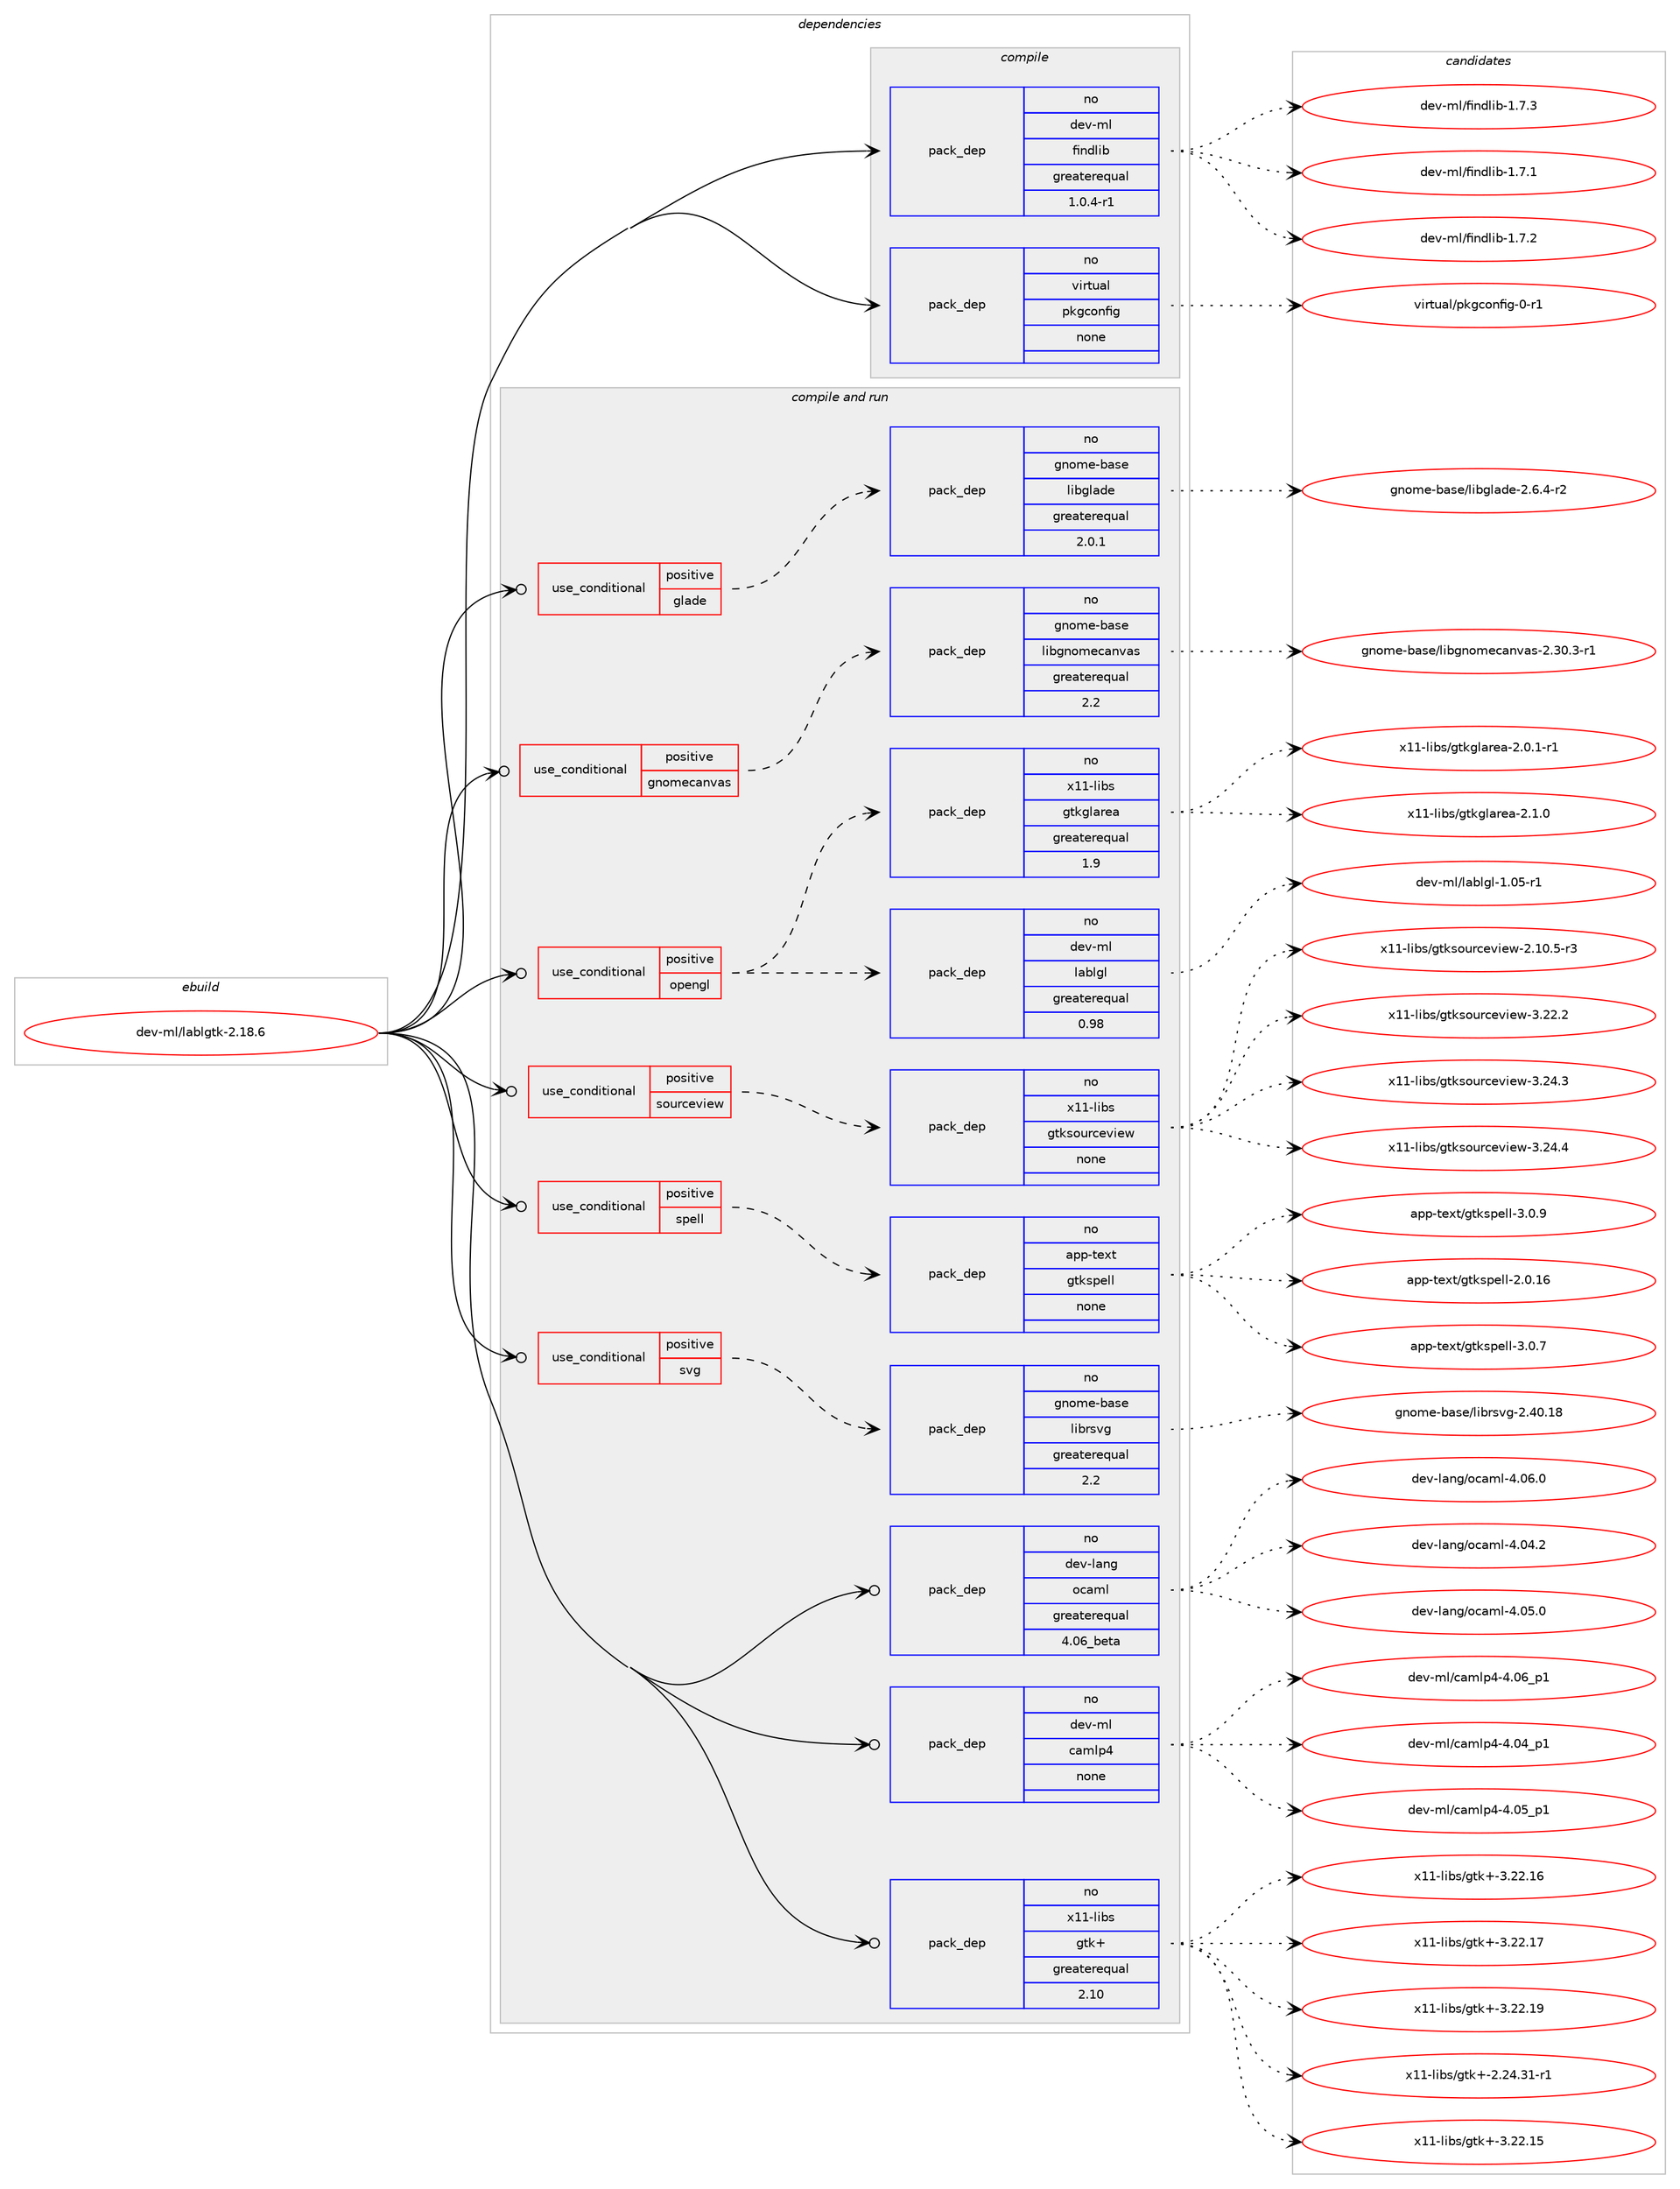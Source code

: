 digraph prolog {

# *************
# Graph options
# *************

newrank=true;
concentrate=true;
compound=true;
graph [rankdir=LR,fontname=Helvetica,fontsize=10,ranksep=1.5];#, ranksep=2.5, nodesep=0.2];
edge  [arrowhead=vee];
node  [fontname=Helvetica,fontsize=10];

# **********
# The ebuild
# **********

subgraph cluster_leftcol {
color=gray;
rank=same;
label=<<i>ebuild</i>>;
id [label="dev-ml/lablgtk-2.18.6", color=red, width=4, href="../dev-ml/lablgtk-2.18.6.svg"];
}

# ****************
# The dependencies
# ****************

subgraph cluster_midcol {
color=gray;
label=<<i>dependencies</i>>;
subgraph cluster_compile {
fillcolor="#eeeeee";
style=filled;
label=<<i>compile</i>>;
subgraph pack92510 {
dependency122640 [label=<<TABLE BORDER="0" CELLBORDER="1" CELLSPACING="0" CELLPADDING="4" WIDTH="220"><TR><TD ROWSPAN="6" CELLPADDING="30">pack_dep</TD></TR><TR><TD WIDTH="110">no</TD></TR><TR><TD>dev-ml</TD></TR><TR><TD>findlib</TD></TR><TR><TD>greaterequal</TD></TR><TR><TD>1.0.4-r1</TD></TR></TABLE>>, shape=none, color=blue];
}
id:e -> dependency122640:w [weight=20,style="solid",arrowhead="vee"];
subgraph pack92511 {
dependency122641 [label=<<TABLE BORDER="0" CELLBORDER="1" CELLSPACING="0" CELLPADDING="4" WIDTH="220"><TR><TD ROWSPAN="6" CELLPADDING="30">pack_dep</TD></TR><TR><TD WIDTH="110">no</TD></TR><TR><TD>virtual</TD></TR><TR><TD>pkgconfig</TD></TR><TR><TD>none</TD></TR><TR><TD></TD></TR></TABLE>>, shape=none, color=blue];
}
id:e -> dependency122641:w [weight=20,style="solid",arrowhead="vee"];
}
subgraph cluster_compileandrun {
fillcolor="#eeeeee";
style=filled;
label=<<i>compile and run</i>>;
subgraph cond26502 {
dependency122642 [label=<<TABLE BORDER="0" CELLBORDER="1" CELLSPACING="0" CELLPADDING="4"><TR><TD ROWSPAN="3" CELLPADDING="10">use_conditional</TD></TR><TR><TD>positive</TD></TR><TR><TD>glade</TD></TR></TABLE>>, shape=none, color=red];
subgraph pack92512 {
dependency122643 [label=<<TABLE BORDER="0" CELLBORDER="1" CELLSPACING="0" CELLPADDING="4" WIDTH="220"><TR><TD ROWSPAN="6" CELLPADDING="30">pack_dep</TD></TR><TR><TD WIDTH="110">no</TD></TR><TR><TD>gnome-base</TD></TR><TR><TD>libglade</TD></TR><TR><TD>greaterequal</TD></TR><TR><TD>2.0.1</TD></TR></TABLE>>, shape=none, color=blue];
}
dependency122642:e -> dependency122643:w [weight=20,style="dashed",arrowhead="vee"];
}
id:e -> dependency122642:w [weight=20,style="solid",arrowhead="odotvee"];
subgraph cond26503 {
dependency122644 [label=<<TABLE BORDER="0" CELLBORDER="1" CELLSPACING="0" CELLPADDING="4"><TR><TD ROWSPAN="3" CELLPADDING="10">use_conditional</TD></TR><TR><TD>positive</TD></TR><TR><TD>gnomecanvas</TD></TR></TABLE>>, shape=none, color=red];
subgraph pack92513 {
dependency122645 [label=<<TABLE BORDER="0" CELLBORDER="1" CELLSPACING="0" CELLPADDING="4" WIDTH="220"><TR><TD ROWSPAN="6" CELLPADDING="30">pack_dep</TD></TR><TR><TD WIDTH="110">no</TD></TR><TR><TD>gnome-base</TD></TR><TR><TD>libgnomecanvas</TD></TR><TR><TD>greaterequal</TD></TR><TR><TD>2.2</TD></TR></TABLE>>, shape=none, color=blue];
}
dependency122644:e -> dependency122645:w [weight=20,style="dashed",arrowhead="vee"];
}
id:e -> dependency122644:w [weight=20,style="solid",arrowhead="odotvee"];
subgraph cond26504 {
dependency122646 [label=<<TABLE BORDER="0" CELLBORDER="1" CELLSPACING="0" CELLPADDING="4"><TR><TD ROWSPAN="3" CELLPADDING="10">use_conditional</TD></TR><TR><TD>positive</TD></TR><TR><TD>opengl</TD></TR></TABLE>>, shape=none, color=red];
subgraph pack92514 {
dependency122647 [label=<<TABLE BORDER="0" CELLBORDER="1" CELLSPACING="0" CELLPADDING="4" WIDTH="220"><TR><TD ROWSPAN="6" CELLPADDING="30">pack_dep</TD></TR><TR><TD WIDTH="110">no</TD></TR><TR><TD>dev-ml</TD></TR><TR><TD>lablgl</TD></TR><TR><TD>greaterequal</TD></TR><TR><TD>0.98</TD></TR></TABLE>>, shape=none, color=blue];
}
dependency122646:e -> dependency122647:w [weight=20,style="dashed",arrowhead="vee"];
subgraph pack92515 {
dependency122648 [label=<<TABLE BORDER="0" CELLBORDER="1" CELLSPACING="0" CELLPADDING="4" WIDTH="220"><TR><TD ROWSPAN="6" CELLPADDING="30">pack_dep</TD></TR><TR><TD WIDTH="110">no</TD></TR><TR><TD>x11-libs</TD></TR><TR><TD>gtkglarea</TD></TR><TR><TD>greaterequal</TD></TR><TR><TD>1.9</TD></TR></TABLE>>, shape=none, color=blue];
}
dependency122646:e -> dependency122648:w [weight=20,style="dashed",arrowhead="vee"];
}
id:e -> dependency122646:w [weight=20,style="solid",arrowhead="odotvee"];
subgraph cond26505 {
dependency122649 [label=<<TABLE BORDER="0" CELLBORDER="1" CELLSPACING="0" CELLPADDING="4"><TR><TD ROWSPAN="3" CELLPADDING="10">use_conditional</TD></TR><TR><TD>positive</TD></TR><TR><TD>sourceview</TD></TR></TABLE>>, shape=none, color=red];
subgraph pack92516 {
dependency122650 [label=<<TABLE BORDER="0" CELLBORDER="1" CELLSPACING="0" CELLPADDING="4" WIDTH="220"><TR><TD ROWSPAN="6" CELLPADDING="30">pack_dep</TD></TR><TR><TD WIDTH="110">no</TD></TR><TR><TD>x11-libs</TD></TR><TR><TD>gtksourceview</TD></TR><TR><TD>none</TD></TR><TR><TD></TD></TR></TABLE>>, shape=none, color=blue];
}
dependency122649:e -> dependency122650:w [weight=20,style="dashed",arrowhead="vee"];
}
id:e -> dependency122649:w [weight=20,style="solid",arrowhead="odotvee"];
subgraph cond26506 {
dependency122651 [label=<<TABLE BORDER="0" CELLBORDER="1" CELLSPACING="0" CELLPADDING="4"><TR><TD ROWSPAN="3" CELLPADDING="10">use_conditional</TD></TR><TR><TD>positive</TD></TR><TR><TD>spell</TD></TR></TABLE>>, shape=none, color=red];
subgraph pack92517 {
dependency122652 [label=<<TABLE BORDER="0" CELLBORDER="1" CELLSPACING="0" CELLPADDING="4" WIDTH="220"><TR><TD ROWSPAN="6" CELLPADDING="30">pack_dep</TD></TR><TR><TD WIDTH="110">no</TD></TR><TR><TD>app-text</TD></TR><TR><TD>gtkspell</TD></TR><TR><TD>none</TD></TR><TR><TD></TD></TR></TABLE>>, shape=none, color=blue];
}
dependency122651:e -> dependency122652:w [weight=20,style="dashed",arrowhead="vee"];
}
id:e -> dependency122651:w [weight=20,style="solid",arrowhead="odotvee"];
subgraph cond26507 {
dependency122653 [label=<<TABLE BORDER="0" CELLBORDER="1" CELLSPACING="0" CELLPADDING="4"><TR><TD ROWSPAN="3" CELLPADDING="10">use_conditional</TD></TR><TR><TD>positive</TD></TR><TR><TD>svg</TD></TR></TABLE>>, shape=none, color=red];
subgraph pack92518 {
dependency122654 [label=<<TABLE BORDER="0" CELLBORDER="1" CELLSPACING="0" CELLPADDING="4" WIDTH="220"><TR><TD ROWSPAN="6" CELLPADDING="30">pack_dep</TD></TR><TR><TD WIDTH="110">no</TD></TR><TR><TD>gnome-base</TD></TR><TR><TD>librsvg</TD></TR><TR><TD>greaterequal</TD></TR><TR><TD>2.2</TD></TR></TABLE>>, shape=none, color=blue];
}
dependency122653:e -> dependency122654:w [weight=20,style="dashed",arrowhead="vee"];
}
id:e -> dependency122653:w [weight=20,style="solid",arrowhead="odotvee"];
subgraph pack92519 {
dependency122655 [label=<<TABLE BORDER="0" CELLBORDER="1" CELLSPACING="0" CELLPADDING="4" WIDTH="220"><TR><TD ROWSPAN="6" CELLPADDING="30">pack_dep</TD></TR><TR><TD WIDTH="110">no</TD></TR><TR><TD>dev-lang</TD></TR><TR><TD>ocaml</TD></TR><TR><TD>greaterequal</TD></TR><TR><TD>4.06_beta</TD></TR></TABLE>>, shape=none, color=blue];
}
id:e -> dependency122655:w [weight=20,style="solid",arrowhead="odotvee"];
subgraph pack92520 {
dependency122656 [label=<<TABLE BORDER="0" CELLBORDER="1" CELLSPACING="0" CELLPADDING="4" WIDTH="220"><TR><TD ROWSPAN="6" CELLPADDING="30">pack_dep</TD></TR><TR><TD WIDTH="110">no</TD></TR><TR><TD>dev-ml</TD></TR><TR><TD>camlp4</TD></TR><TR><TD>none</TD></TR><TR><TD></TD></TR></TABLE>>, shape=none, color=blue];
}
id:e -> dependency122656:w [weight=20,style="solid",arrowhead="odotvee"];
subgraph pack92521 {
dependency122657 [label=<<TABLE BORDER="0" CELLBORDER="1" CELLSPACING="0" CELLPADDING="4" WIDTH="220"><TR><TD ROWSPAN="6" CELLPADDING="30">pack_dep</TD></TR><TR><TD WIDTH="110">no</TD></TR><TR><TD>x11-libs</TD></TR><TR><TD>gtk+</TD></TR><TR><TD>greaterequal</TD></TR><TR><TD>2.10</TD></TR></TABLE>>, shape=none, color=blue];
}
id:e -> dependency122657:w [weight=20,style="solid",arrowhead="odotvee"];
}
subgraph cluster_run {
fillcolor="#eeeeee";
style=filled;
label=<<i>run</i>>;
}
}

# **************
# The candidates
# **************

subgraph cluster_choices {
rank=same;
color=gray;
label=<<i>candidates</i>>;

subgraph choice92510 {
color=black;
nodesep=1;
choice100101118451091084710210511010010810598454946554649 [label="dev-ml/findlib-1.7.1", color=red, width=4,href="../dev-ml/findlib-1.7.1.svg"];
choice100101118451091084710210511010010810598454946554650 [label="dev-ml/findlib-1.7.2", color=red, width=4,href="../dev-ml/findlib-1.7.2.svg"];
choice100101118451091084710210511010010810598454946554651 [label="dev-ml/findlib-1.7.3", color=red, width=4,href="../dev-ml/findlib-1.7.3.svg"];
dependency122640:e -> choice100101118451091084710210511010010810598454946554649:w [style=dotted,weight="100"];
dependency122640:e -> choice100101118451091084710210511010010810598454946554650:w [style=dotted,weight="100"];
dependency122640:e -> choice100101118451091084710210511010010810598454946554651:w [style=dotted,weight="100"];
}
subgraph choice92511 {
color=black;
nodesep=1;
choice11810511411611797108471121071039911111010210510345484511449 [label="virtual/pkgconfig-0-r1", color=red, width=4,href="../virtual/pkgconfig-0-r1.svg"];
dependency122641:e -> choice11810511411611797108471121071039911111010210510345484511449:w [style=dotted,weight="100"];
}
subgraph choice92512 {
color=black;
nodesep=1;
choice1031101111091014598971151014710810598103108971001014550465446524511450 [label="gnome-base/libglade-2.6.4-r2", color=red, width=4,href="../gnome-base/libglade-2.6.4-r2.svg"];
dependency122643:e -> choice1031101111091014598971151014710810598103108971001014550465446524511450:w [style=dotted,weight="100"];
}
subgraph choice92513 {
color=black;
nodesep=1;
choice1031101111091014598971151014710810598103110111109101999711011897115455046514846514511449 [label="gnome-base/libgnomecanvas-2.30.3-r1", color=red, width=4,href="../gnome-base/libgnomecanvas-2.30.3-r1.svg"];
dependency122645:e -> choice1031101111091014598971151014710810598103110111109101999711011897115455046514846514511449:w [style=dotted,weight="100"];
}
subgraph choice92514 {
color=black;
nodesep=1;
choice1001011184510910847108979810810310845494648534511449 [label="dev-ml/lablgl-1.05-r1", color=red, width=4,href="../dev-ml/lablgl-1.05-r1.svg"];
dependency122647:e -> choice1001011184510910847108979810810310845494648534511449:w [style=dotted,weight="100"];
}
subgraph choice92515 {
color=black;
nodesep=1;
choice120494945108105981154710311610710310897114101974550464846494511449 [label="x11-libs/gtkglarea-2.0.1-r1", color=red, width=4,href="../x11-libs/gtkglarea-2.0.1-r1.svg"];
choice12049494510810598115471031161071031089711410197455046494648 [label="x11-libs/gtkglarea-2.1.0", color=red, width=4,href="../x11-libs/gtkglarea-2.1.0.svg"];
dependency122648:e -> choice120494945108105981154710311610710310897114101974550464846494511449:w [style=dotted,weight="100"];
dependency122648:e -> choice12049494510810598115471031161071031089711410197455046494648:w [style=dotted,weight="100"];
}
subgraph choice92516 {
color=black;
nodesep=1;
choice120494945108105981154710311610711511111711499101118105101119455046494846534511451 [label="x11-libs/gtksourceview-2.10.5-r3", color=red, width=4,href="../x11-libs/gtksourceview-2.10.5-r3.svg"];
choice12049494510810598115471031161071151111171149910111810510111945514650504650 [label="x11-libs/gtksourceview-3.22.2", color=red, width=4,href="../x11-libs/gtksourceview-3.22.2.svg"];
choice12049494510810598115471031161071151111171149910111810510111945514650524651 [label="x11-libs/gtksourceview-3.24.3", color=red, width=4,href="../x11-libs/gtksourceview-3.24.3.svg"];
choice12049494510810598115471031161071151111171149910111810510111945514650524652 [label="x11-libs/gtksourceview-3.24.4", color=red, width=4,href="../x11-libs/gtksourceview-3.24.4.svg"];
dependency122650:e -> choice120494945108105981154710311610711511111711499101118105101119455046494846534511451:w [style=dotted,weight="100"];
dependency122650:e -> choice12049494510810598115471031161071151111171149910111810510111945514650504650:w [style=dotted,weight="100"];
dependency122650:e -> choice12049494510810598115471031161071151111171149910111810510111945514650524651:w [style=dotted,weight="100"];
dependency122650:e -> choice12049494510810598115471031161071151111171149910111810510111945514650524652:w [style=dotted,weight="100"];
}
subgraph choice92517 {
color=black;
nodesep=1;
choice97112112451161011201164710311610711511210110810845504648464954 [label="app-text/gtkspell-2.0.16", color=red, width=4,href="../app-text/gtkspell-2.0.16.svg"];
choice971121124511610112011647103116107115112101108108455146484655 [label="app-text/gtkspell-3.0.7", color=red, width=4,href="../app-text/gtkspell-3.0.7.svg"];
choice971121124511610112011647103116107115112101108108455146484657 [label="app-text/gtkspell-3.0.9", color=red, width=4,href="../app-text/gtkspell-3.0.9.svg"];
dependency122652:e -> choice97112112451161011201164710311610711511210110810845504648464954:w [style=dotted,weight="100"];
dependency122652:e -> choice971121124511610112011647103116107115112101108108455146484655:w [style=dotted,weight="100"];
dependency122652:e -> choice971121124511610112011647103116107115112101108108455146484657:w [style=dotted,weight="100"];
}
subgraph choice92518 {
color=black;
nodesep=1;
choice10311011110910145989711510147108105981141151181034550465248464956 [label="gnome-base/librsvg-2.40.18", color=red, width=4,href="../gnome-base/librsvg-2.40.18.svg"];
dependency122654:e -> choice10311011110910145989711510147108105981141151181034550465248464956:w [style=dotted,weight="100"];
}
subgraph choice92519 {
color=black;
nodesep=1;
choice100101118451089711010347111999710910845524648524650 [label="dev-lang/ocaml-4.04.2", color=red, width=4,href="../dev-lang/ocaml-4.04.2.svg"];
choice100101118451089711010347111999710910845524648534648 [label="dev-lang/ocaml-4.05.0", color=red, width=4,href="../dev-lang/ocaml-4.05.0.svg"];
choice100101118451089711010347111999710910845524648544648 [label="dev-lang/ocaml-4.06.0", color=red, width=4,href="../dev-lang/ocaml-4.06.0.svg"];
dependency122655:e -> choice100101118451089711010347111999710910845524648524650:w [style=dotted,weight="100"];
dependency122655:e -> choice100101118451089711010347111999710910845524648534648:w [style=dotted,weight="100"];
dependency122655:e -> choice100101118451089711010347111999710910845524648544648:w [style=dotted,weight="100"];
}
subgraph choice92520 {
color=black;
nodesep=1;
choice100101118451091084799971091081125245524648529511249 [label="dev-ml/camlp4-4.04_p1", color=red, width=4,href="../dev-ml/camlp4-4.04_p1.svg"];
choice100101118451091084799971091081125245524648539511249 [label="dev-ml/camlp4-4.05_p1", color=red, width=4,href="../dev-ml/camlp4-4.05_p1.svg"];
choice100101118451091084799971091081125245524648549511249 [label="dev-ml/camlp4-4.06_p1", color=red, width=4,href="../dev-ml/camlp4-4.06_p1.svg"];
dependency122656:e -> choice100101118451091084799971091081125245524648529511249:w [style=dotted,weight="100"];
dependency122656:e -> choice100101118451091084799971091081125245524648539511249:w [style=dotted,weight="100"];
dependency122656:e -> choice100101118451091084799971091081125245524648549511249:w [style=dotted,weight="100"];
}
subgraph choice92521 {
color=black;
nodesep=1;
choice12049494510810598115471031161074345504650524651494511449 [label="x11-libs/gtk+-2.24.31-r1", color=red, width=4,href="../x11-libs/gtk+-2.24.31-r1.svg"];
choice1204949451081059811547103116107434551465050464953 [label="x11-libs/gtk+-3.22.15", color=red, width=4,href="../x11-libs/gtk+-3.22.15.svg"];
choice1204949451081059811547103116107434551465050464954 [label="x11-libs/gtk+-3.22.16", color=red, width=4,href="../x11-libs/gtk+-3.22.16.svg"];
choice1204949451081059811547103116107434551465050464955 [label="x11-libs/gtk+-3.22.17", color=red, width=4,href="../x11-libs/gtk+-3.22.17.svg"];
choice1204949451081059811547103116107434551465050464957 [label="x11-libs/gtk+-3.22.19", color=red, width=4,href="../x11-libs/gtk+-3.22.19.svg"];
dependency122657:e -> choice12049494510810598115471031161074345504650524651494511449:w [style=dotted,weight="100"];
dependency122657:e -> choice1204949451081059811547103116107434551465050464953:w [style=dotted,weight="100"];
dependency122657:e -> choice1204949451081059811547103116107434551465050464954:w [style=dotted,weight="100"];
dependency122657:e -> choice1204949451081059811547103116107434551465050464955:w [style=dotted,weight="100"];
dependency122657:e -> choice1204949451081059811547103116107434551465050464957:w [style=dotted,weight="100"];
}
}

}

